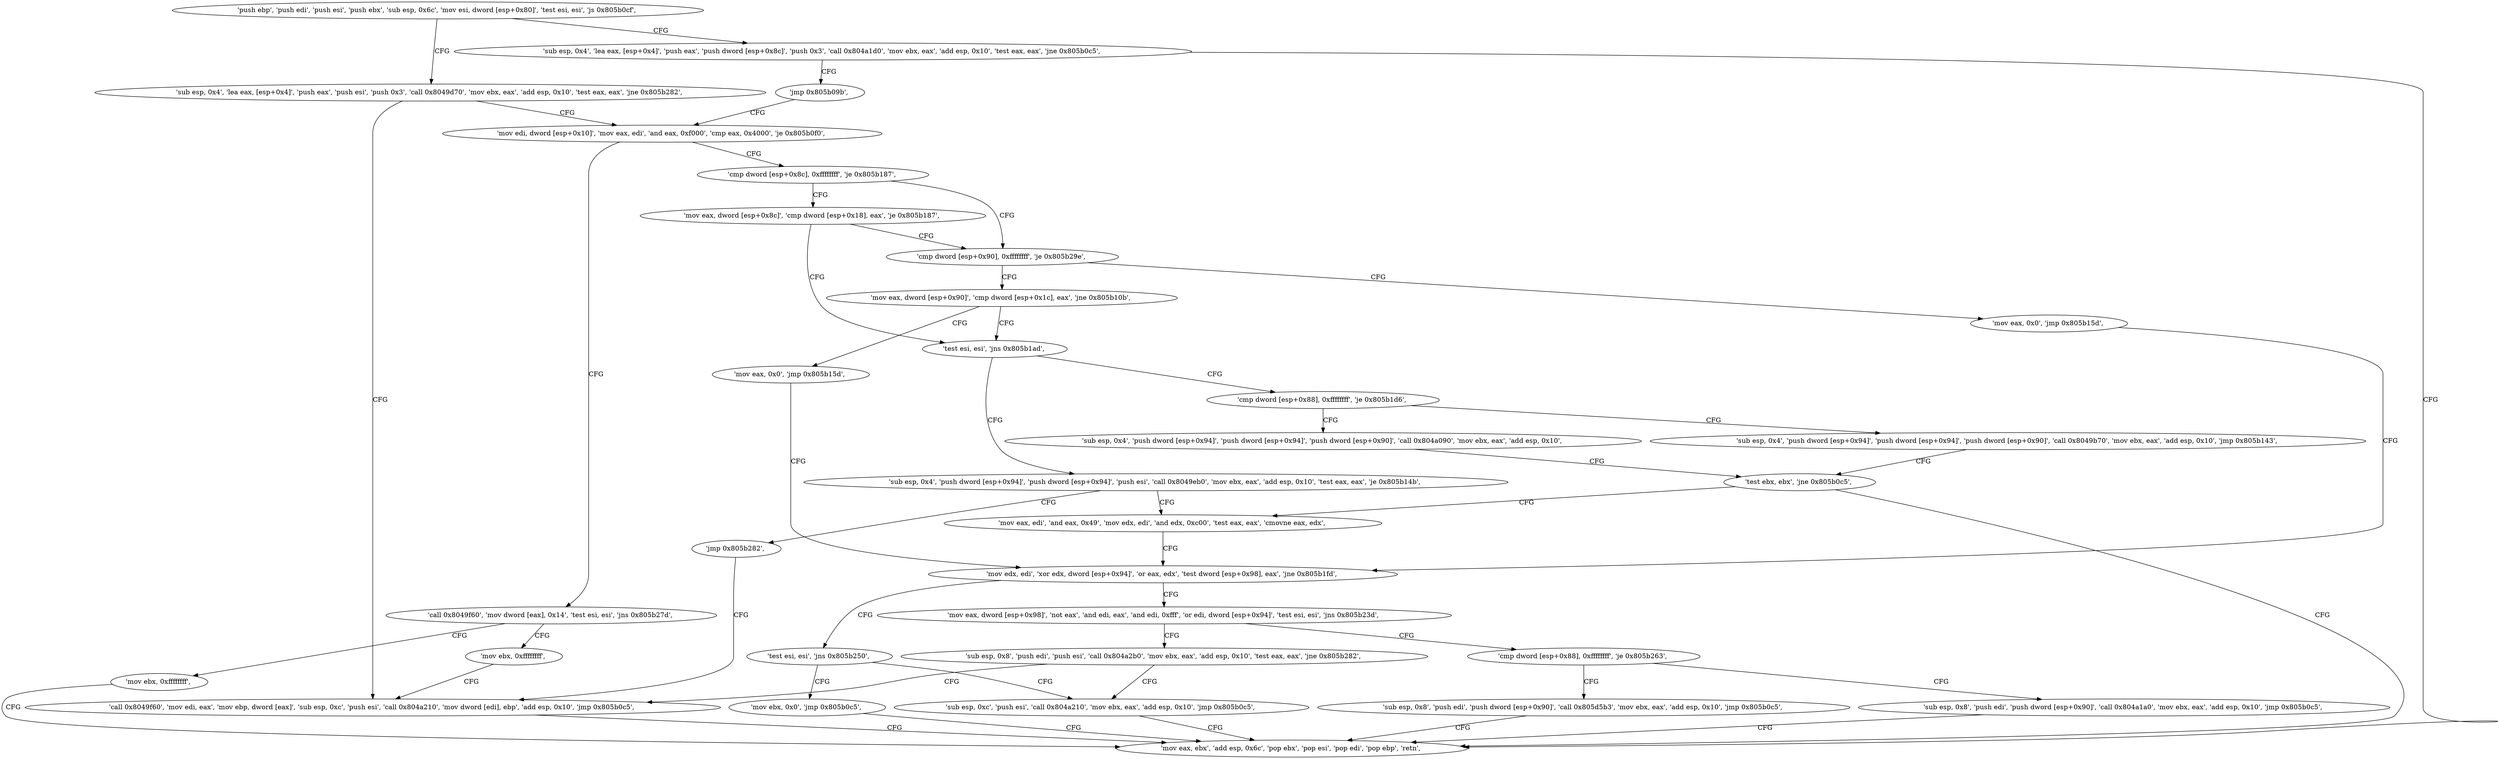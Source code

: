 digraph "func" {
"134590572" [label = "'push ebp', 'push edi', 'push esi', 'push ebx', 'sub esp, 0x6c', 'mov esi, dword [esp+0x80]', 'test esi, esi', 'js 0x805b0cf', " ]
"134590671" [label = "'sub esp, 0x4', 'lea eax, [esp+0x4]', 'push eax', 'push dword [esp+0x8c]', 'push 0x3', 'call 0x804a1d0', 'mov ebx, eax', 'add esp, 0x10', 'test eax, eax', 'jne 0x805b0c5', " ]
"134590590" [label = "'sub esp, 0x4', 'lea eax, [esp+0x4]', 'push eax', 'push esi', 'push 0x3', 'call 0x8049d70', 'mov ebx, eax', 'add esp, 0x10', 'test eax, eax', 'jne 0x805b282', " ]
"134590661" [label = "'mov eax, ebx', 'add esp, 0x6c', 'pop ebx', 'pop esi', 'pop edi', 'pop ebp', 'retn', " ]
"134590702" [label = "'jmp 0x805b09b', " ]
"134591106" [label = "'call 0x8049f60', 'mov edi, eax', 'mov ebp, dword [eax]', 'sub esp, 0xc', 'push esi', 'call 0x804a210', 'mov dword [edi], ebp', 'add esp, 0x10', 'jmp 0x805b0c5', " ]
"134590619" [label = "'mov edi, dword [esp+0x10]', 'mov eax, edi', 'and eax, 0xf000', 'cmp eax, 0x4000', 'je 0x805b0f0', " ]
"134590704" [label = "'cmp dword [esp+0x8c], 0xffffffff', 'je 0x805b187', " ]
"134590637" [label = "'call 0x8049f60', 'mov dword [eax], 0x14', 'test esi, esi', 'jns 0x805b27d', " ]
"134590855" [label = "'cmp dword [esp+0x90], 0xffffffff', 'je 0x805b29e', " ]
"134590718" [label = "'mov eax, dword [esp+0x8c]', 'cmp dword [esp+0x18], eax', 'je 0x805b187', " ]
"134591101" [label = "'mov ebx, 0xffffffff', " ]
"134590656" [label = "'mov ebx, 0xffffffff', " ]
"134591134" [label = "'mov eax, 0x0', 'jmp 0x805b15d', " ]
"134590869" [label = "'mov eax, dword [esp+0x90]', 'cmp dword [esp+0x1c], eax', 'jne 0x805b10b', " ]
"134590731" [label = "'test esi, esi', 'jns 0x805b1ad', " ]
"134590813" [label = "'mov edx, edi', 'xor edx, dword [esp+0x94]', 'or eax, edx', 'test dword [esp+0x98], eax', 'jne 0x805b1fd', " ]
"134590886" [label = "'mov eax, 0x0', 'jmp 0x805b15d', " ]
"134590893" [label = "'sub esp, 0x4', 'push dword [esp+0x94]', 'push dword [esp+0x94]', 'push esi', 'call 0x8049eb0', 'mov ebx, eax', 'add esp, 0x10', 'test eax, eax', 'je 0x805b14b', " ]
"134590739" [label = "'cmp dword [esp+0x88], 0xffffffff', 'je 0x805b1d6', " ]
"134590973" [label = "'mov eax, dword [esp+0x98]', 'not eax', 'and edi, eax', 'and edi, 0xfff', 'or edi, dword [esp+0x94]', 'test esi, esi', 'jns 0x805b23d', " ]
"134590837" [label = "'test esi, esi', 'jns 0x805b250', " ]
"134590795" [label = "'mov eax, edi', 'and eax, 0x49', 'mov edx, edi', 'and edx, 0xc00', 'test eax, eax', 'cmovne eax, edx', " ]
"134590929" [label = "'jmp 0x805b282', " ]
"134590934" [label = "'sub esp, 0x4', 'push dword [esp+0x94]', 'push dword [esp+0x94]', 'push dword [esp+0x90]', 'call 0x8049b70', 'mov ebx, eax', 'add esp, 0x10', 'jmp 0x805b143', " ]
"134590753" [label = "'sub esp, 0x4', 'push dword [esp+0x94]', 'push dword [esp+0x94]', 'push dword [esp+0x90]', 'call 0x804a090', 'mov ebx, eax', 'add esp, 0x10', " ]
"134591037" [label = "'sub esp, 0x8', 'push edi', 'push esi', 'call 0x804a2b0', 'mov ebx, eax', 'add esp, 0x10', 'test eax, eax', 'jne 0x805b282', " ]
"134591001" [label = "'cmp dword [esp+0x88], 0xffffffff', 'je 0x805b263', " ]
"134591056" [label = "'sub esp, 0xc', 'push esi', 'call 0x804a210', 'mov ebx, eax', 'add esp, 0x10', 'jmp 0x805b0c5', " ]
"134590845" [label = "'mov ebx, 0x0', 'jmp 0x805b0c5', " ]
"134590787" [label = "'test ebx, ebx', 'jne 0x805b0c5', " ]
"134591075" [label = "'sub esp, 0x8', 'push edi', 'push dword [esp+0x90]', 'call 0x804a1a0', 'mov ebx, eax', 'add esp, 0x10', 'jmp 0x805b0c5', " ]
"134591011" [label = "'sub esp, 0x8', 'push edi', 'push dword [esp+0x90]', 'call 0x805d5b3', 'mov ebx, eax', 'add esp, 0x10', 'jmp 0x805b0c5', " ]
"134590572" -> "134590671" [ label = "CFG" ]
"134590572" -> "134590590" [ label = "CFG" ]
"134590671" -> "134590661" [ label = "CFG" ]
"134590671" -> "134590702" [ label = "CFG" ]
"134590590" -> "134591106" [ label = "CFG" ]
"134590590" -> "134590619" [ label = "CFG" ]
"134590702" -> "134590619" [ label = "CFG" ]
"134591106" -> "134590661" [ label = "CFG" ]
"134590619" -> "134590704" [ label = "CFG" ]
"134590619" -> "134590637" [ label = "CFG" ]
"134590704" -> "134590855" [ label = "CFG" ]
"134590704" -> "134590718" [ label = "CFG" ]
"134590637" -> "134591101" [ label = "CFG" ]
"134590637" -> "134590656" [ label = "CFG" ]
"134590855" -> "134591134" [ label = "CFG" ]
"134590855" -> "134590869" [ label = "CFG" ]
"134590718" -> "134590855" [ label = "CFG" ]
"134590718" -> "134590731" [ label = "CFG" ]
"134591101" -> "134591106" [ label = "CFG" ]
"134590656" -> "134590661" [ label = "CFG" ]
"134591134" -> "134590813" [ label = "CFG" ]
"134590869" -> "134590731" [ label = "CFG" ]
"134590869" -> "134590886" [ label = "CFG" ]
"134590731" -> "134590893" [ label = "CFG" ]
"134590731" -> "134590739" [ label = "CFG" ]
"134590813" -> "134590973" [ label = "CFG" ]
"134590813" -> "134590837" [ label = "CFG" ]
"134590886" -> "134590813" [ label = "CFG" ]
"134590893" -> "134590795" [ label = "CFG" ]
"134590893" -> "134590929" [ label = "CFG" ]
"134590739" -> "134590934" [ label = "CFG" ]
"134590739" -> "134590753" [ label = "CFG" ]
"134590973" -> "134591037" [ label = "CFG" ]
"134590973" -> "134591001" [ label = "CFG" ]
"134590837" -> "134591056" [ label = "CFG" ]
"134590837" -> "134590845" [ label = "CFG" ]
"134590795" -> "134590813" [ label = "CFG" ]
"134590929" -> "134591106" [ label = "CFG" ]
"134590934" -> "134590787" [ label = "CFG" ]
"134590753" -> "134590787" [ label = "CFG" ]
"134591037" -> "134591106" [ label = "CFG" ]
"134591037" -> "134591056" [ label = "CFG" ]
"134591001" -> "134591075" [ label = "CFG" ]
"134591001" -> "134591011" [ label = "CFG" ]
"134591056" -> "134590661" [ label = "CFG" ]
"134590845" -> "134590661" [ label = "CFG" ]
"134590787" -> "134590661" [ label = "CFG" ]
"134590787" -> "134590795" [ label = "CFG" ]
"134591075" -> "134590661" [ label = "CFG" ]
"134591011" -> "134590661" [ label = "CFG" ]
}

